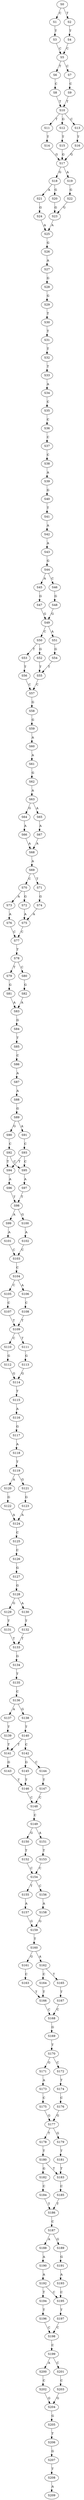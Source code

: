 strict digraph  {
	S0 -> S1 [ label = C ];
	S0 -> S2 [ label = T ];
	S1 -> S3 [ label = T ];
	S2 -> S4 [ label = T ];
	S3 -> S5 [ label = C ];
	S4 -> S5 [ label = C ];
	S5 -> S6 [ label = T ];
	S5 -> S7 [ label = C ];
	S6 -> S8 [ label = C ];
	S7 -> S9 [ label = C ];
	S8 -> S10 [ label = T ];
	S9 -> S10 [ label = T ];
	S10 -> S11 [ label = T ];
	S10 -> S12 [ label = G ];
	S10 -> S13 [ label = C ];
	S11 -> S14 [ label = T ];
	S12 -> S15 [ label = T ];
	S13 -> S16 [ label = T ];
	S14 -> S17 [ label = G ];
	S15 -> S17 [ label = G ];
	S16 -> S17 [ label = G ];
	S17 -> S18 [ label = G ];
	S17 -> S19 [ label = A ];
	S18 -> S20 [ label = G ];
	S18 -> S21 [ label = A ];
	S19 -> S22 [ label = G ];
	S20 -> S23 [ label = G ];
	S21 -> S24 [ label = G ];
	S22 -> S23 [ label = G ];
	S23 -> S25 [ label = A ];
	S24 -> S25 [ label = A ];
	S25 -> S26 [ label = G ];
	S26 -> S27 [ label = A ];
	S27 -> S28 [ label = G ];
	S28 -> S29 [ label = G ];
	S29 -> S30 [ label = T ];
	S30 -> S31 [ label = T ];
	S31 -> S32 [ label = T ];
	S32 -> S33 [ label = T ];
	S33 -> S34 [ label = A ];
	S34 -> S35 [ label = C ];
	S35 -> S36 [ label = C ];
	S36 -> S37 [ label = C ];
	S37 -> S38 [ label = C ];
	S38 -> S39 [ label = A ];
	S39 -> S40 [ label = G ];
	S40 -> S41 [ label = T ];
	S41 -> S42 [ label = A ];
	S42 -> S43 [ label = A ];
	S43 -> S44 [ label = G ];
	S44 -> S45 [ label = A ];
	S44 -> S46 [ label = C ];
	S45 -> S47 [ label = G ];
	S46 -> S48 [ label = G ];
	S47 -> S49 [ label = G ];
	S48 -> S49 [ label = G ];
	S49 -> S50 [ label = C ];
	S49 -> S51 [ label = A ];
	S50 -> S52 [ label = G ];
	S50 -> S53 [ label = T ];
	S51 -> S54 [ label = G ];
	S52 -> S55 [ label = T ];
	S53 -> S56 [ label = T ];
	S54 -> S55 [ label = T ];
	S55 -> S57 [ label = C ];
	S56 -> S57 [ label = C ];
	S57 -> S58 [ label = G ];
	S58 -> S59 [ label = G ];
	S59 -> S60 [ label = A ];
	S60 -> S61 [ label = A ];
	S61 -> S62 [ label = G ];
	S62 -> S63 [ label = A ];
	S63 -> S64 [ label = G ];
	S63 -> S65 [ label = A ];
	S64 -> S66 [ label = A ];
	S65 -> S67 [ label = A ];
	S66 -> S68 [ label = A ];
	S67 -> S68 [ label = A ];
	S68 -> S69 [ label = A ];
	S69 -> S70 [ label = C ];
	S69 -> S71 [ label = T ];
	S70 -> S72 [ label = G ];
	S70 -> S73 [ label = A ];
	S71 -> S74 [ label = G ];
	S72 -> S75 [ label = A ];
	S73 -> S76 [ label = A ];
	S74 -> S75 [ label = A ];
	S75 -> S77 [ label = C ];
	S76 -> S77 [ label = C ];
	S77 -> S78 [ label = T ];
	S78 -> S79 [ label = T ];
	S78 -> S80 [ label = C ];
	S79 -> S81 [ label = G ];
	S80 -> S82 [ label = G ];
	S81 -> S83 [ label = A ];
	S82 -> S83 [ label = A ];
	S83 -> S84 [ label = G ];
	S84 -> S85 [ label = T ];
	S85 -> S86 [ label = C ];
	S86 -> S87 [ label = A ];
	S87 -> S88 [ label = A ];
	S88 -> S89 [ label = G ];
	S89 -> S90 [ label = G ];
	S89 -> S91 [ label = A ];
	S90 -> S92 [ label = C ];
	S91 -> S93 [ label = C ];
	S92 -> S94 [ label = T ];
	S92 -> S95 [ label = C ];
	S93 -> S95 [ label = C ];
	S93 -> S94 [ label = T ];
	S94 -> S96 [ label = A ];
	S95 -> S97 [ label = A ];
	S96 -> S98 [ label = T ];
	S97 -> S98 [ label = T ];
	S98 -> S99 [ label = A ];
	S98 -> S100 [ label = G ];
	S99 -> S101 [ label = A ];
	S100 -> S102 [ label = A ];
	S101 -> S103 [ label = C ];
	S102 -> S103 [ label = C ];
	S103 -> S104 [ label = C ];
	S104 -> S105 [ label = C ];
	S104 -> S106 [ label = A ];
	S105 -> S107 [ label = C ];
	S106 -> S108 [ label = C ];
	S107 -> S109 [ label = T ];
	S108 -> S109 [ label = T ];
	S109 -> S110 [ label = C ];
	S109 -> S111 [ label = T ];
	S110 -> S112 [ label = G ];
	S111 -> S113 [ label = G ];
	S112 -> S114 [ label = G ];
	S113 -> S114 [ label = G ];
	S114 -> S115 [ label = T ];
	S115 -> S116 [ label = A ];
	S116 -> S117 [ label = G ];
	S117 -> S118 [ label = A ];
	S118 -> S119 [ label = T ];
	S119 -> S120 [ label = A ];
	S119 -> S121 [ label = G ];
	S120 -> S122 [ label = G ];
	S121 -> S123 [ label = G ];
	S122 -> S124 [ label = A ];
	S123 -> S124 [ label = A ];
	S124 -> S125 [ label = C ];
	S125 -> S126 [ label = C ];
	S126 -> S127 [ label = G ];
	S127 -> S128 [ label = G ];
	S128 -> S129 [ label = G ];
	S128 -> S130 [ label = A ];
	S129 -> S131 [ label = T ];
	S130 -> S132 [ label = T ];
	S131 -> S133 [ label = T ];
	S132 -> S133 [ label = T ];
	S133 -> S134 [ label = G ];
	S134 -> S135 [ label = T ];
	S135 -> S136 [ label = C ];
	S136 -> S137 [ label = A ];
	S136 -> S138 [ label = G ];
	S137 -> S139 [ label = T ];
	S138 -> S140 [ label = T ];
	S139 -> S141 [ label = T ];
	S140 -> S142 [ label = C ];
	S140 -> S141 [ label = T ];
	S141 -> S143 [ label = G ];
	S142 -> S144 [ label = C ];
	S142 -> S145 [ label = G ];
	S143 -> S146 [ label = T ];
	S144 -> S147 [ label = T ];
	S145 -> S146 [ label = T ];
	S146 -> S148 [ label = C ];
	S147 -> S148 [ label = C ];
	S148 -> S149 [ label = C ];
	S149 -> S150 [ label = G ];
	S149 -> S151 [ label = A ];
	S150 -> S152 [ label = T ];
	S151 -> S153 [ label = T ];
	S152 -> S154 [ label = C ];
	S153 -> S154 [ label = C ];
	S154 -> S155 [ label = T ];
	S154 -> S156 [ label = C ];
	S155 -> S157 [ label = A ];
	S156 -> S158 [ label = A ];
	S157 -> S159 [ label = G ];
	S158 -> S159 [ label = G ];
	S159 -> S160 [ label = T ];
	S160 -> S161 [ label = G ];
	S160 -> S162 [ label = A ];
	S161 -> S163 [ label = C ];
	S162 -> S164 [ label = C ];
	S162 -> S165 [ label = T ];
	S163 -> S166 [ label = T ];
	S164 -> S166 [ label = T ];
	S165 -> S167 [ label = T ];
	S166 -> S168 [ label = C ];
	S167 -> S168 [ label = C ];
	S168 -> S169 [ label = G ];
	S169 -> S170 [ label = T ];
	S170 -> S171 [ label = G ];
	S170 -> S172 [ label = C ];
	S171 -> S173 [ label = A ];
	S172 -> S174 [ label = T ];
	S173 -> S175 [ label = C ];
	S174 -> S176 [ label = C ];
	S175 -> S177 [ label = G ];
	S176 -> S177 [ label = G ];
	S177 -> S178 [ label = T ];
	S177 -> S179 [ label = G ];
	S178 -> S180 [ label = T ];
	S179 -> S181 [ label = T ];
	S180 -> S182 [ label = G ];
	S180 -> S183 [ label = T ];
	S181 -> S183 [ label = T ];
	S182 -> S184 [ label = C ];
	S183 -> S185 [ label = C ];
	S184 -> S186 [ label = T ];
	S185 -> S186 [ label = T ];
	S186 -> S187 [ label = C ];
	S187 -> S188 [ label = A ];
	S187 -> S189 [ label = G ];
	S188 -> S190 [ label = A ];
	S189 -> S191 [ label = G ];
	S190 -> S192 [ label = A ];
	S191 -> S193 [ label = A ];
	S192 -> S194 [ label = T ];
	S192 -> S195 [ label = C ];
	S193 -> S195 [ label = C ];
	S194 -> S196 [ label = T ];
	S195 -> S197 [ label = T ];
	S196 -> S198 [ label = C ];
	S197 -> S198 [ label = C ];
	S198 -> S199 [ label = C ];
	S199 -> S200 [ label = A ];
	S199 -> S201 [ label = C ];
	S200 -> S202 [ label = C ];
	S201 -> S203 [ label = C ];
	S202 -> S204 [ label = G ];
	S203 -> S204 [ label = G ];
	S204 -> S205 [ label = G ];
	S205 -> S206 [ label = T ];
	S206 -> S207 [ label = G ];
	S207 -> S208 [ label = T ];
	S208 -> S209 [ label = A ];
}
